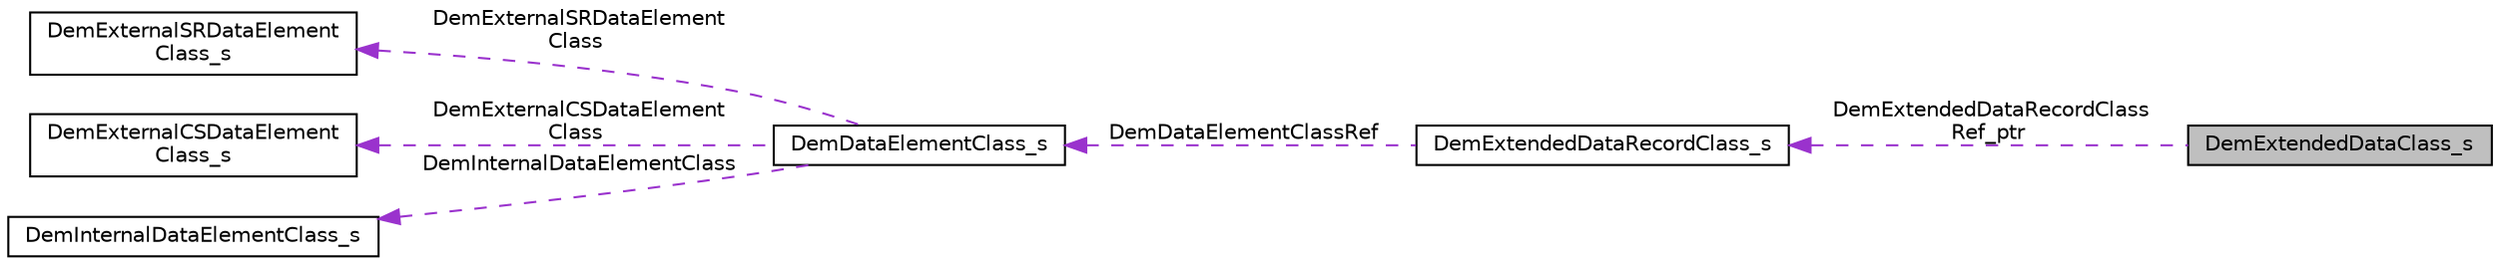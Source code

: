 digraph "DemExtendedDataClass_s"
{
 // LATEX_PDF_SIZE
  edge [fontname="Helvetica",fontsize="10",labelfontname="Helvetica",labelfontsize="10"];
  node [fontname="Helvetica",fontsize="10",shape=record];
  rankdir="LR";
  Node1 [label="DemExtendedDataClass_s",height=0.2,width=0.4,color="black", fillcolor="grey75", style="filled", fontcolor="black",tooltip=" "];
  Node2 -> Node1 [dir="back",color="darkorchid3",fontsize="10",style="dashed",label=" DemExtendedDataRecordClass\lRef_ptr" ,fontname="Helvetica"];
  Node2 [label="DemExtendedDataRecordClass_s",height=0.2,width=0.4,color="black", fillcolor="white", style="filled",URL="$struct_dem_extended_data_record_class__s.html",tooltip=" "];
  Node3 -> Node2 [dir="back",color="darkorchid3",fontsize="10",style="dashed",label=" DemDataElementClassRef" ,fontname="Helvetica"];
  Node3 [label="DemDataElementClass_s",height=0.2,width=0.4,color="black", fillcolor="white", style="filled",URL="$struct_dem_data_element_class__s.html",tooltip=" "];
  Node4 -> Node3 [dir="back",color="darkorchid3",fontsize="10",style="dashed",label=" DemExternalSRDataElement\lClass" ,fontname="Helvetica"];
  Node4 [label="DemExternalSRDataElement\lClass_s",height=0.2,width=0.4,color="black", fillcolor="white", style="filled",URL="$struct_dem_external_s_r_data_element_class__s.html",tooltip=" "];
  Node5 -> Node3 [dir="back",color="darkorchid3",fontsize="10",style="dashed",label=" DemExternalCSDataElement\lClass" ,fontname="Helvetica"];
  Node5 [label="DemExternalCSDataElement\lClass_s",height=0.2,width=0.4,color="black", fillcolor="white", style="filled",URL="$struct_dem_external_c_s_data_element_class__s.html",tooltip=" "];
  Node6 -> Node3 [dir="back",color="darkorchid3",fontsize="10",style="dashed",label=" DemInternalDataElementClass" ,fontname="Helvetica"];
  Node6 [label="DemInternalDataElementClass_s",height=0.2,width=0.4,color="black", fillcolor="white", style="filled",URL="$struct_dem_internal_data_element_class__s.html",tooltip=" "];
}
